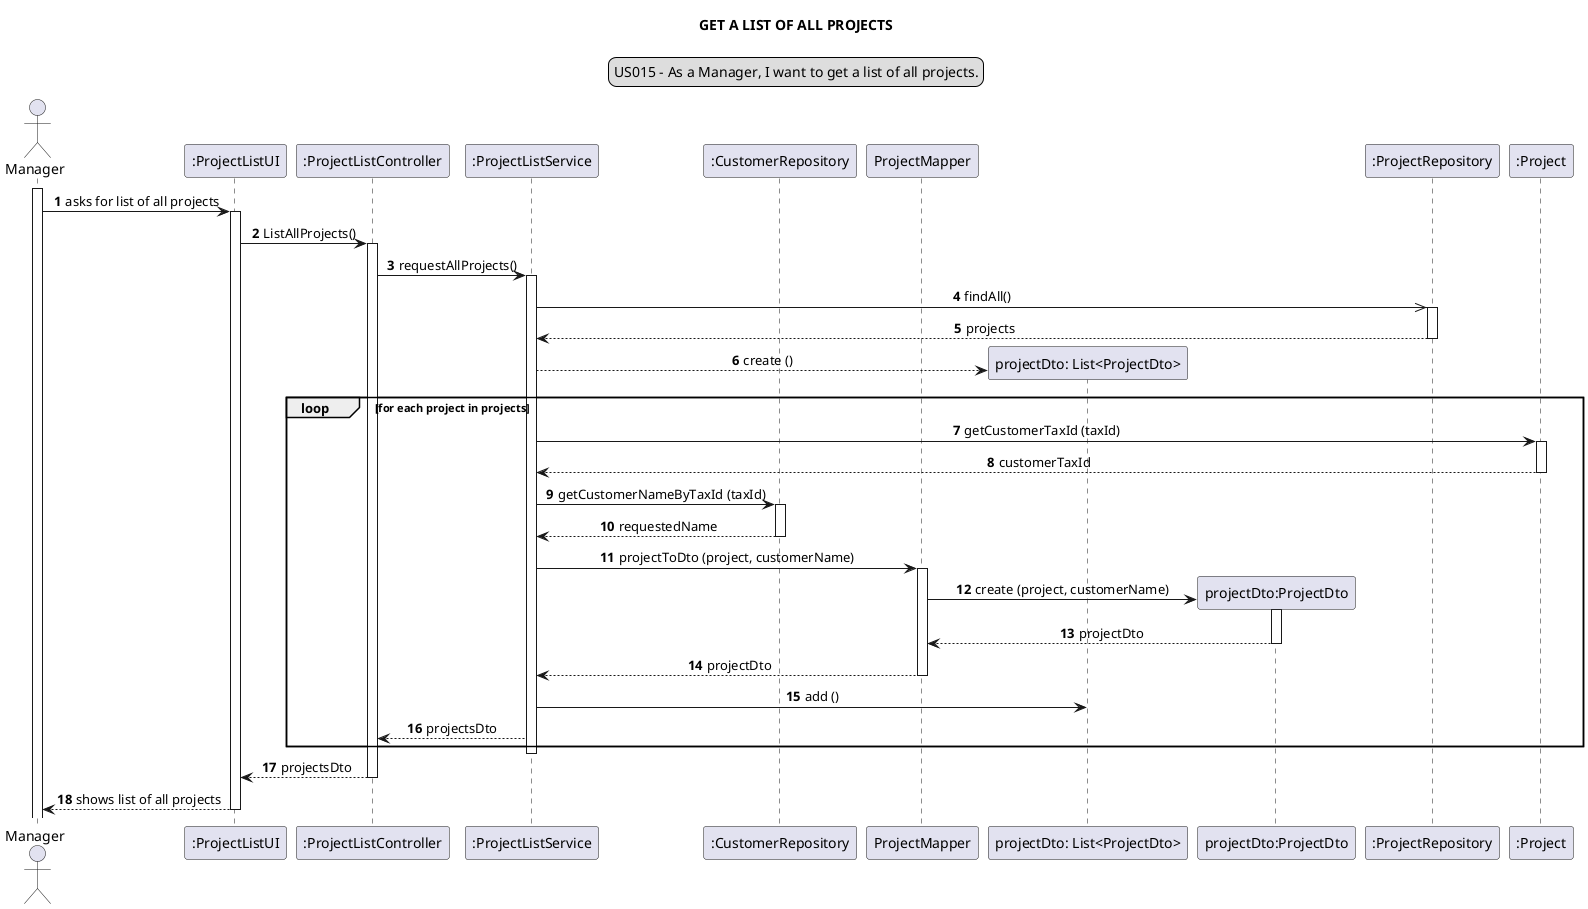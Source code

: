 @startuml

skinparam sequenceMessageAlign center
title GET A LIST OF ALL PROJECTS
legend top
US015 - As a Manager, I want to get a list of all projects.
end legend
autonumber
actor Manager

participant ":ProjectListUI" as ui
participant ":ProjectListController" as controller
participant ":ProjectListService" as service
participant ":CustomerRepository" as custRepo
participant "ProjectMapper" as mapper
participant "projectDto: List<ProjectDto>" as list
participant "projectDto:ProjectDto" as dto
participant ":ProjectRepository" as projectRepo
participant ":Project" as proj

activate Manager
Manager -> ui: asks for list of all projects
activate ui
ui -> controller: ListAllProjects()
activate controller
controller -> service: requestAllProjects()
activate service
service ->> projectRepo: findAll()
activate projectRepo
projectRepo --> service: projects
deactivate projectRepo
create list
service --> list: create ()

loop for each project in projects
service -> proj: getCustomerTaxId (taxId)
activate proj
proj --> service: customerTaxId
deactivate proj
service -> custRepo: getCustomerNameByTaxId (taxId)
activate custRepo
custRepo --> service: requestedName
deactivate custRepo
service -> mapper: projectToDto (project, customerName)
activate mapper
create dto
mapper -> dto: create (project, customerName)
activate dto
dto --> mapper: projectDto
deactivate dto
mapper --> service: projectDto
deactivate mapper
service -> list: add ()
service --> controller: projectsDto
end loop
deactivate service
ui <-- controller: projectsDto
deactivate controller
ui --> Manager: shows list of all projects
deactivate ui

@enduml